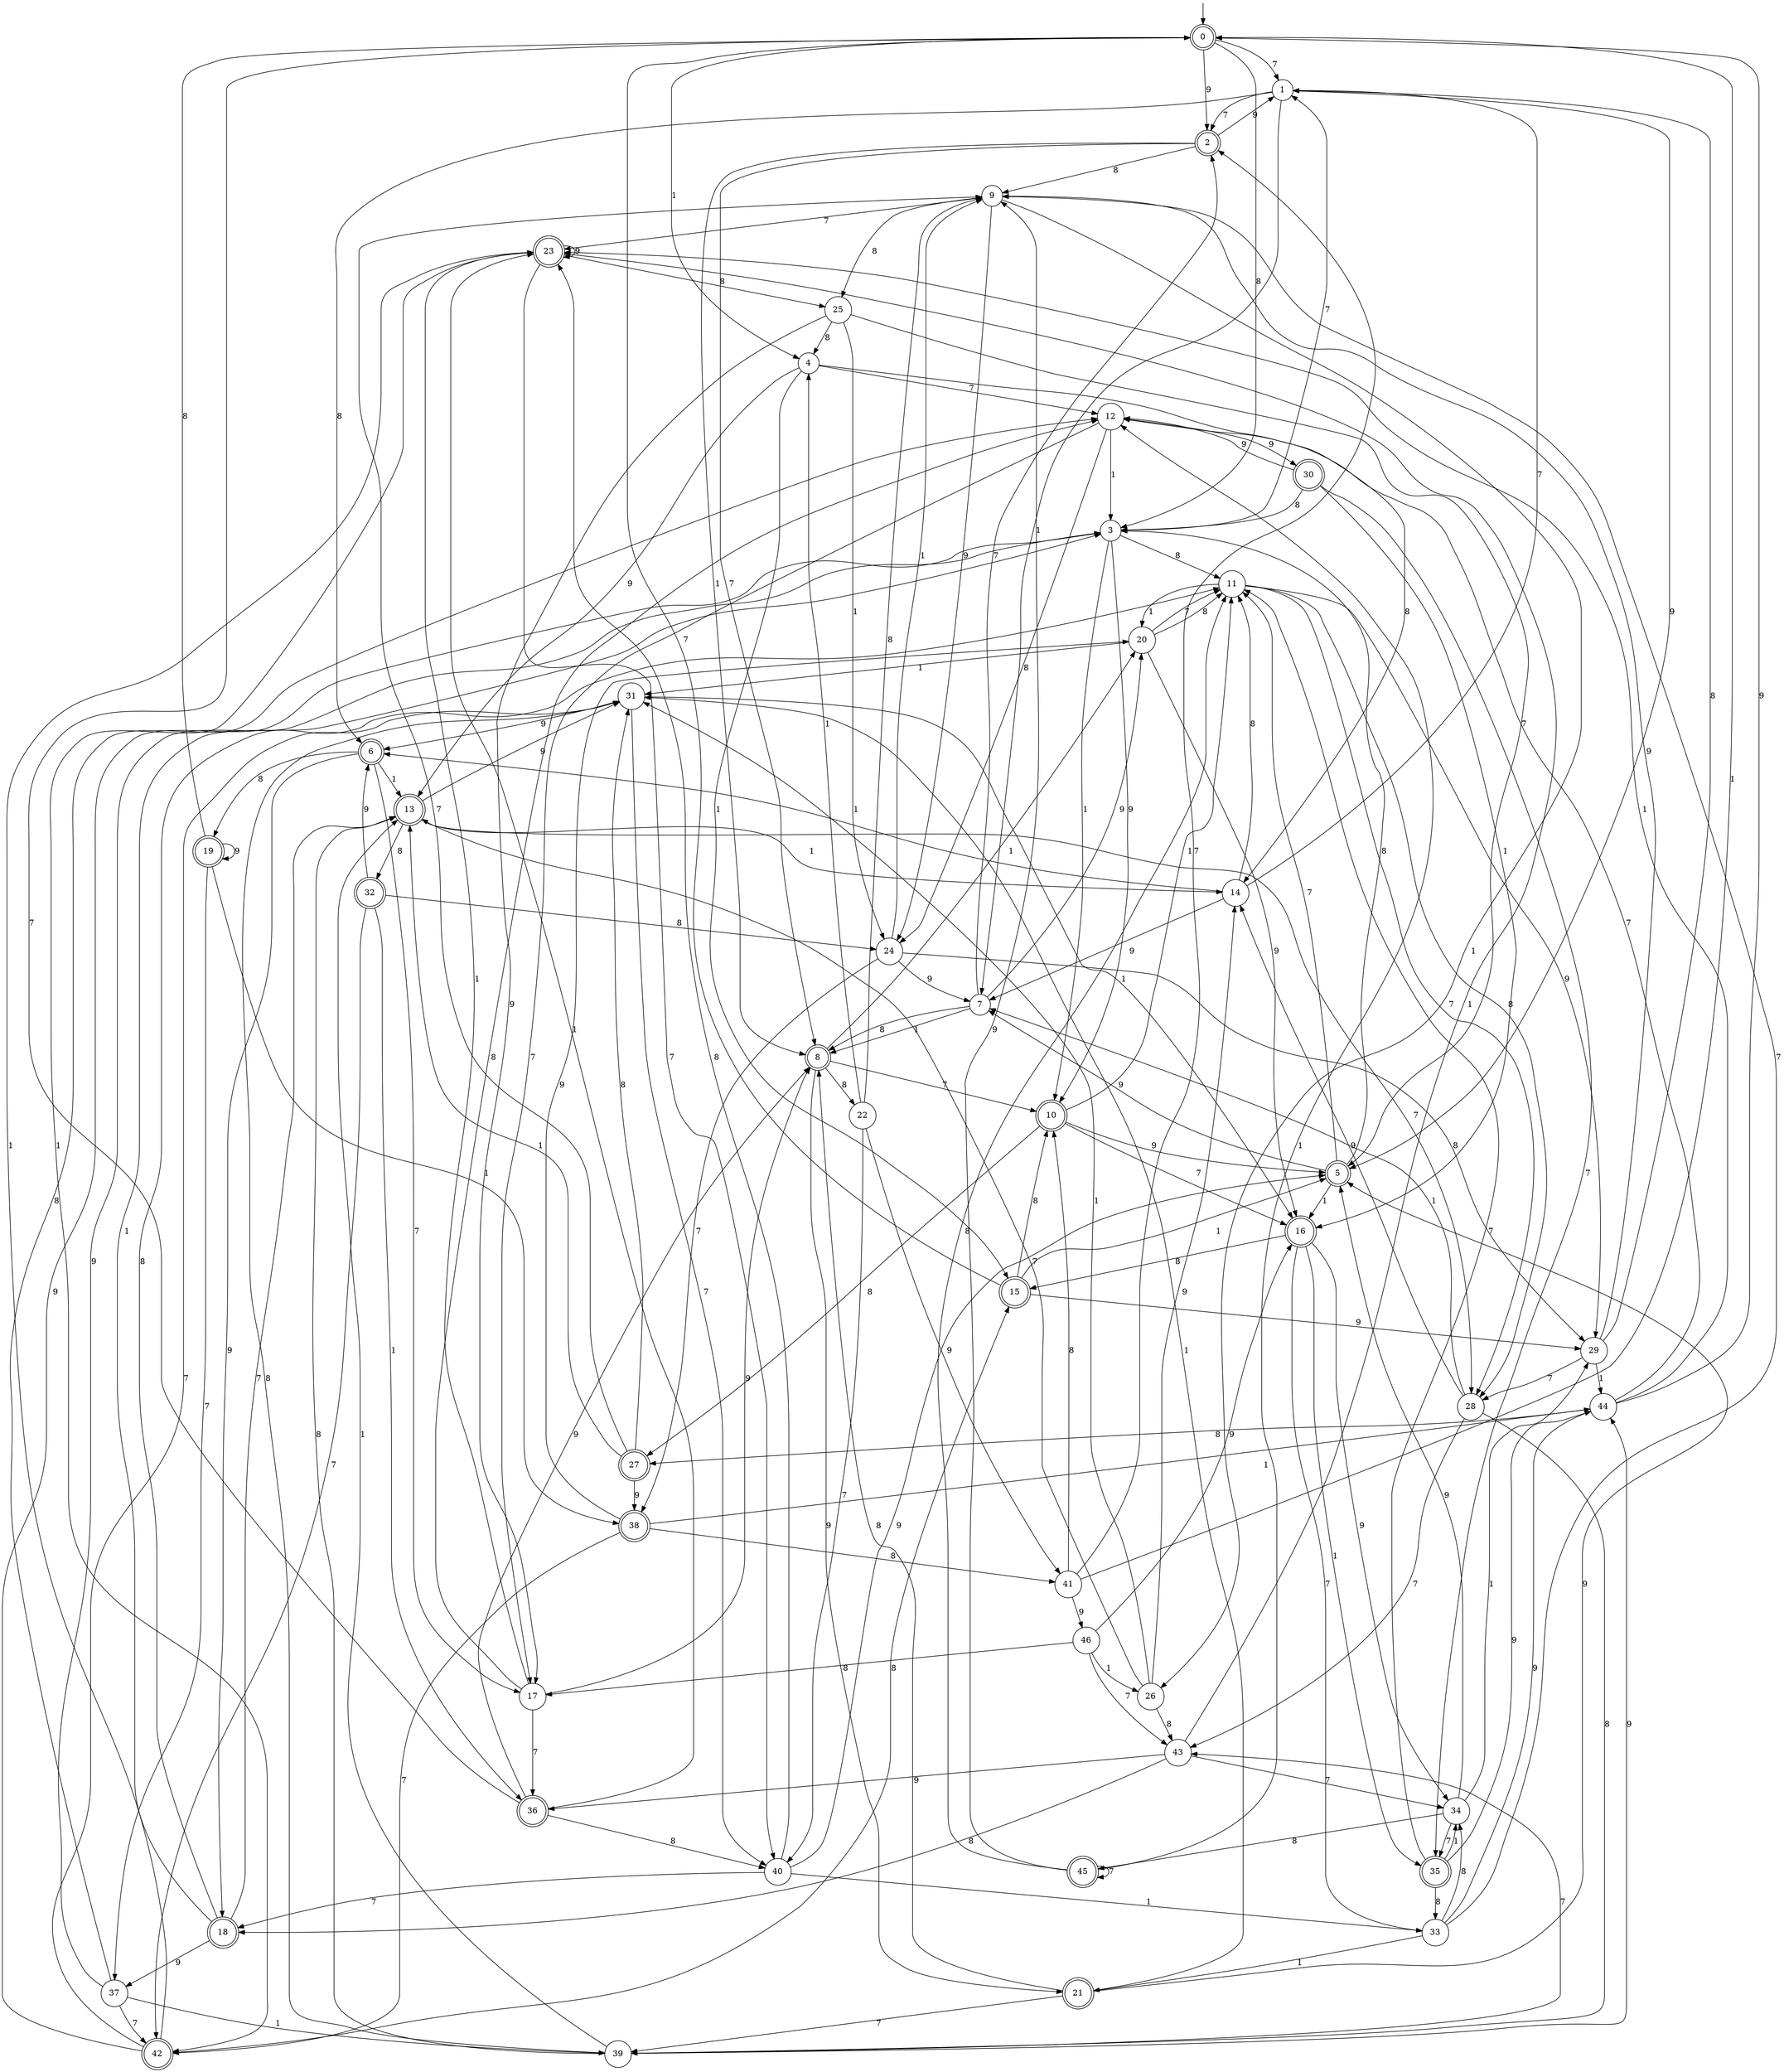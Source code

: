 digraph g {

	s0 [shape="doublecircle" label="0"];
	s1 [shape="circle" label="1"];
	s2 [shape="doublecircle" label="2"];
	s3 [shape="circle" label="3"];
	s4 [shape="circle" label="4"];
	s5 [shape="doublecircle" label="5"];
	s6 [shape="doublecircle" label="6"];
	s7 [shape="circle" label="7"];
	s8 [shape="doublecircle" label="8"];
	s9 [shape="circle" label="9"];
	s10 [shape="doublecircle" label="10"];
	s11 [shape="circle" label="11"];
	s12 [shape="circle" label="12"];
	s13 [shape="doublecircle" label="13"];
	s14 [shape="circle" label="14"];
	s15 [shape="doublecircle" label="15"];
	s16 [shape="doublecircle" label="16"];
	s17 [shape="circle" label="17"];
	s18 [shape="doublecircle" label="18"];
	s19 [shape="doublecircle" label="19"];
	s20 [shape="circle" label="20"];
	s21 [shape="doublecircle" label="21"];
	s22 [shape="circle" label="22"];
	s23 [shape="doublecircle" label="23"];
	s24 [shape="circle" label="24"];
	s25 [shape="circle" label="25"];
	s26 [shape="circle" label="26"];
	s27 [shape="doublecircle" label="27"];
	s28 [shape="circle" label="28"];
	s29 [shape="circle" label="29"];
	s30 [shape="doublecircle" label="30"];
	s31 [shape="circle" label="31"];
	s32 [shape="doublecircle" label="32"];
	s33 [shape="circle" label="33"];
	s34 [shape="circle" label="34"];
	s35 [shape="doublecircle" label="35"];
	s36 [shape="doublecircle" label="36"];
	s37 [shape="circle" label="37"];
	s38 [shape="doublecircle" label="38"];
	s39 [shape="circle" label="39"];
	s40 [shape="circle" label="40"];
	s41 [shape="circle" label="41"];
	s42 [shape="doublecircle" label="42"];
	s43 [shape="circle" label="43"];
	s44 [shape="circle" label="44"];
	s45 [shape="doublecircle" label="45"];
	s46 [shape="circle" label="46"];
	s0 -> s1 [label="7"];
	s0 -> s2 [label="9"];
	s0 -> s3 [label="8"];
	s0 -> s4 [label="1"];
	s1 -> s2 [label="7"];
	s1 -> s5 [label="9"];
	s1 -> s6 [label="8"];
	s1 -> s7 [label="1"];
	s2 -> s8 [label="7"];
	s2 -> s1 [label="9"];
	s2 -> s9 [label="8"];
	s2 -> s8 [label="1"];
	s3 -> s1 [label="7"];
	s3 -> s10 [label="9"];
	s3 -> s11 [label="8"];
	s3 -> s10 [label="1"];
	s4 -> s12 [label="7"];
	s4 -> s13 [label="9"];
	s4 -> s14 [label="8"];
	s4 -> s15 [label="1"];
	s5 -> s11 [label="7"];
	s5 -> s7 [label="9"];
	s5 -> s3 [label="8"];
	s5 -> s16 [label="1"];
	s6 -> s17 [label="7"];
	s6 -> s18 [label="9"];
	s6 -> s19 [label="8"];
	s6 -> s13 [label="1"];
	s7 -> s2 [label="7"];
	s7 -> s20 [label="9"];
	s7 -> s8 [label="8"];
	s7 -> s8 [label="1"];
	s8 -> s10 [label="7"];
	s8 -> s21 [label="9"];
	s8 -> s22 [label="8"];
	s8 -> s20 [label="1"];
	s9 -> s23 [label="7"];
	s9 -> s24 [label="9"];
	s9 -> s25 [label="8"];
	s9 -> s26 [label="1"];
	s10 -> s16 [label="7"];
	s10 -> s5 [label="9"];
	s10 -> s27 [label="8"];
	s10 -> s11 [label="1"];
	s11 -> s28 [label="7"];
	s11 -> s29 [label="9"];
	s11 -> s28 [label="8"];
	s11 -> s20 [label="1"];
	s12 -> s17 [label="7"];
	s12 -> s30 [label="9"];
	s12 -> s24 [label="8"];
	s12 -> s3 [label="1"];
	s13 -> s28 [label="7"];
	s13 -> s31 [label="9"];
	s13 -> s32 [label="8"];
	s13 -> s14 [label="1"];
	s14 -> s1 [label="7"];
	s14 -> s7 [label="9"];
	s14 -> s11 [label="8"];
	s14 -> s6 [label="1"];
	s15 -> s0 [label="7"];
	s15 -> s29 [label="9"];
	s15 -> s10 [label="8"];
	s15 -> s5 [label="1"];
	s16 -> s33 [label="7"];
	s16 -> s34 [label="9"];
	s16 -> s15 [label="8"];
	s16 -> s35 [label="1"];
	s17 -> s36 [label="7"];
	s17 -> s8 [label="9"];
	s17 -> s12 [label="8"];
	s17 -> s23 [label="1"];
	s18 -> s13 [label="7"];
	s18 -> s37 [label="9"];
	s18 -> s11 [label="8"];
	s18 -> s3 [label="1"];
	s19 -> s37 [label="7"];
	s19 -> s19 [label="9"];
	s19 -> s0 [label="8"];
	s19 -> s38 [label="1"];
	s20 -> s11 [label="7"];
	s20 -> s16 [label="9"];
	s20 -> s11 [label="8"];
	s20 -> s31 [label="1"];
	s21 -> s39 [label="7"];
	s21 -> s5 [label="9"];
	s21 -> s8 [label="8"];
	s21 -> s31 [label="1"];
	s22 -> s40 [label="7"];
	s22 -> s41 [label="9"];
	s22 -> s9 [label="8"];
	s22 -> s4 [label="1"];
	s23 -> s40 [label="7"];
	s23 -> s23 [label="9"];
	s23 -> s25 [label="8"];
	s23 -> s42 [label="1"];
	s24 -> s38 [label="7"];
	s24 -> s7 [label="9"];
	s24 -> s29 [label="8"];
	s24 -> s9 [label="1"];
	s25 -> s5 [label="7"];
	s25 -> s17 [label="9"];
	s25 -> s4 [label="8"];
	s25 -> s24 [label="1"];
	s26 -> s13 [label="7"];
	s26 -> s14 [label="9"];
	s26 -> s43 [label="8"];
	s26 -> s31 [label="1"];
	s27 -> s9 [label="7"];
	s27 -> s38 [label="9"];
	s27 -> s31 [label="8"];
	s27 -> s13 [label="1"];
	s28 -> s43 [label="7"];
	s28 -> s14 [label="9"];
	s28 -> s39 [label="8"];
	s28 -> s7 [label="1"];
	s29 -> s28 [label="7"];
	s29 -> s9 [label="9"];
	s29 -> s1 [label="8"];
	s29 -> s44 [label="1"];
	s30 -> s35 [label="7"];
	s30 -> s12 [label="9"];
	s30 -> s3 [label="8"];
	s30 -> s16 [label="1"];
	s31 -> s40 [label="7"];
	s31 -> s6 [label="9"];
	s31 -> s39 [label="8"];
	s31 -> s16 [label="1"];
	s32 -> s42 [label="7"];
	s32 -> s6 [label="9"];
	s32 -> s24 [label="8"];
	s32 -> s36 [label="1"];
	s33 -> s9 [label="7"];
	s33 -> s44 [label="9"];
	s33 -> s34 [label="8"];
	s33 -> s21 [label="1"];
	s34 -> s35 [label="7"];
	s34 -> s5 [label="9"];
	s34 -> s45 [label="8"];
	s34 -> s29 [label="1"];
	s35 -> s11 [label="7"];
	s35 -> s44 [label="9"];
	s35 -> s33 [label="8"];
	s35 -> s34 [label="1"];
	s36 -> s0 [label="7"];
	s36 -> s8 [label="9"];
	s36 -> s40 [label="8"];
	s36 -> s23 [label="1"];
	s37 -> s42 [label="7"];
	s37 -> s3 [label="9"];
	s37 -> s12 [label="8"];
	s37 -> s39 [label="1"];
	s38 -> s42 [label="7"];
	s38 -> s20 [label="9"];
	s38 -> s41 [label="8"];
	s38 -> s44 [label="1"];
	s39 -> s43 [label="7"];
	s39 -> s44 [label="9"];
	s39 -> s13 [label="8"];
	s39 -> s13 [label="1"];
	s40 -> s18 [label="7"];
	s40 -> s5 [label="9"];
	s40 -> s23 [label="8"];
	s40 -> s33 [label="1"];
	s41 -> s2 [label="7"];
	s41 -> s46 [label="9"];
	s41 -> s10 [label="8"];
	s41 -> s0 [label="1"];
	s42 -> s31 [label="7"];
	s42 -> s3 [label="9"];
	s42 -> s15 [label="8"];
	s42 -> s23 [label="1"];
	s43 -> s34 [label="7"];
	s43 -> s36 [label="9"];
	s43 -> s18 [label="8"];
	s43 -> s23 [label="1"];
	s44 -> s12 [label="7"];
	s44 -> s0 [label="9"];
	s44 -> s27 [label="8"];
	s44 -> s23 [label="1"];
	s45 -> s45 [label="7"];
	s45 -> s9 [label="9"];
	s45 -> s11 [label="8"];
	s45 -> s12 [label="1"];
	s46 -> s43 [label="7"];
	s46 -> s16 [label="9"];
	s46 -> s17 [label="8"];
	s46 -> s26 [label="1"];

__start0 [label="" shape="none" width="0" height="0"];
__start0 -> s0;

}
